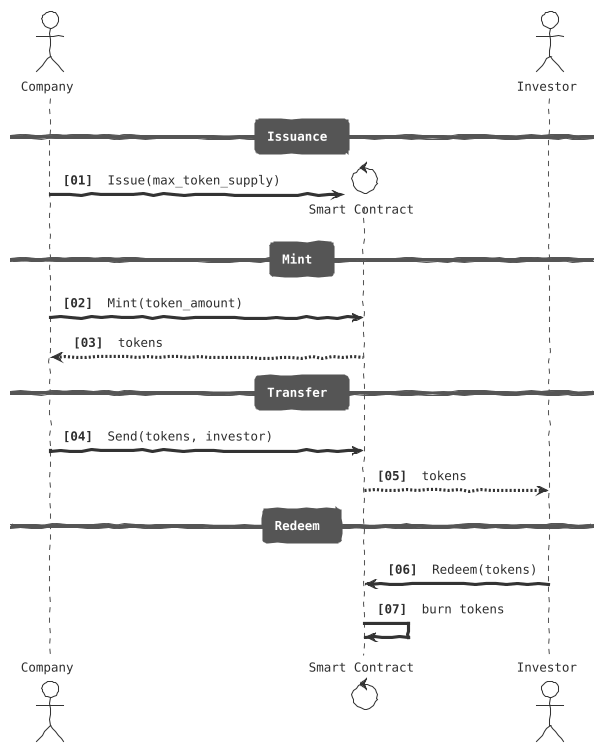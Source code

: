 @startuml art-contract
!theme sketchy-outline
skinparam DefaultFontName monospaced
autonumber 1 1 "<b>[00]"

actor Company as c
' control "Anchor\nfiat on/off-ramp" as a
control "Smart Contract" as sc
' control "Oracle" as o
actor Investor as i

== Issuance ==
create sc
c -> sc: Issue(max_token_supply)

== Mint ==
c -> sc: Mint(token_amount)
sc --> c: tokens

' == Investment ==
' i -> sc: Invest(amount: int, : stablecoin)
' sc -> o: Get asset price
' o --> sc: price in stablecoin
' sc -> sc: Calculate total price
' alt #LightGreen price <= input stablecoins
'   i --> sc: total price: stablecoin
'   note over investor, sc: The investor is debited the total price
'   sc -> a: Exchange(total price: stablecoin)
'   a --> c: total price : EUR/USD
'   sc --> i: amount : tokens
' else #Pink price is invalid
'   sc -> i: Error: insufficient funds
' end 

' sc -> a: Exchange(: stablecoin)
' a --> c: : EUR/USD
' sc --> i: : tokens

== Transfer ==

c -> sc: Send(tokens, investor)
sc --> i: tokens

== Redeem ==
i -> sc: Redeem(tokens)
sc -> sc: burn tokens

@enduml

